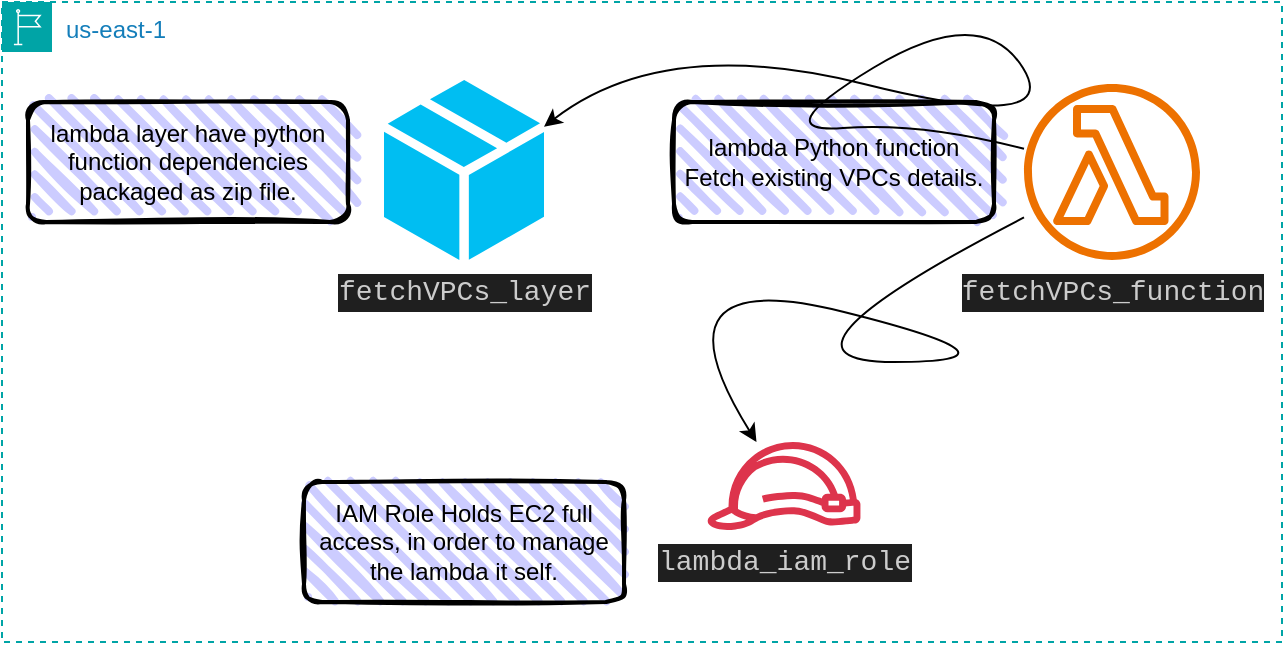 <mxfile version="22.1.2" type="device">
  <diagram name="Page-1" id="mc6PUCPOcYZVAAoVkP60">
    <mxGraphModel dx="678" dy="432" grid="1" gridSize="10" guides="1" tooltips="1" connect="1" arrows="1" fold="1" page="1" pageScale="1" pageWidth="850" pageHeight="1100" math="0" shadow="0">
      <root>
        <mxCell id="0" />
        <mxCell id="1" parent="0" />
        <mxCell id="-p60_nQLc98g8RZS53xo-1" value="us-east-1" style="points=[[0,0],[0.25,0],[0.5,0],[0.75,0],[1,0],[1,0.25],[1,0.5],[1,0.75],[1,1],[0.75,1],[0.5,1],[0.25,1],[0,1],[0,0.75],[0,0.5],[0,0.25]];outlineConnect=0;gradientColor=none;html=1;whiteSpace=wrap;fontSize=12;fontStyle=0;container=1;pointerEvents=0;collapsible=0;recursiveResize=0;shape=mxgraph.aws4.group;grIcon=mxgraph.aws4.group_region;strokeColor=#00A4A6;fillColor=none;verticalAlign=top;align=left;spacingLeft=30;fontColor=#147EBA;dashed=1;" vertex="1" parent="1">
          <mxGeometry x="90" y="80" width="640" height="320" as="geometry" />
        </mxCell>
        <mxCell id="-p60_nQLc98g8RZS53xo-6" value="&lt;div style=&quot;color: rgb(204, 204, 204); background-color: rgb(31, 31, 31); font-family: Consolas, &amp;quot;Courier New&amp;quot;, monospace; font-size: 14px; line-height: 19px;&quot;&gt;fetchVPCs_layer&lt;/div&gt;" style="verticalLabelPosition=bottom;html=1;verticalAlign=top;align=center;strokeColor=none;fillColor=#00BEF2;shape=mxgraph.azure.cloud_service_package_file;" vertex="1" parent="-p60_nQLc98g8RZS53xo-1">
          <mxGeometry x="191" y="39" width="80" height="90" as="geometry" />
        </mxCell>
        <mxCell id="-p60_nQLc98g8RZS53xo-2" value="&lt;div style=&quot;color: rgb(204, 204, 204); background-color: rgb(31, 31, 31); font-family: Consolas, &amp;quot;Courier New&amp;quot;, monospace; font-size: 14px; line-height: 19px;&quot;&gt;fetchVPCs_function&lt;/div&gt;" style="sketch=0;outlineConnect=0;fontColor=#232F3E;gradientColor=none;fillColor=#ED7100;strokeColor=none;dashed=0;verticalLabelPosition=bottom;verticalAlign=top;align=center;html=1;fontSize=12;fontStyle=0;aspect=fixed;pointerEvents=1;shape=mxgraph.aws4.lambda_function;" vertex="1" parent="-p60_nQLc98g8RZS53xo-1">
          <mxGeometry x="511" y="41" width="88" height="88" as="geometry" />
        </mxCell>
        <mxCell id="-p60_nQLc98g8RZS53xo-7" value="&lt;div style=&quot;color: rgb(204, 204, 204); background-color: rgb(31, 31, 31); font-family: Consolas, &amp;quot;Courier New&amp;quot;, monospace; font-size: 14px; line-height: 19px;&quot;&gt;lambda_iam_role&lt;/div&gt;" style="sketch=0;outlineConnect=0;fontColor=#232F3E;gradientColor=none;fillColor=#DD344C;strokeColor=none;dashed=0;verticalLabelPosition=bottom;verticalAlign=top;align=center;html=1;fontSize=12;fontStyle=0;aspect=fixed;pointerEvents=1;shape=mxgraph.aws4.role;" vertex="1" parent="-p60_nQLc98g8RZS53xo-1">
          <mxGeometry x="352" y="220" width="78" height="44" as="geometry" />
        </mxCell>
        <mxCell id="-p60_nQLc98g8RZS53xo-8" value="" style="curved=1;endArrow=classic;html=1;rounded=0;" edge="1" parent="-p60_nQLc98g8RZS53xo-1" source="-p60_nQLc98g8RZS53xo-2" target="-p60_nQLc98g8RZS53xo-7">
          <mxGeometry width="50" height="50" relative="1" as="geometry">
            <mxPoint x="321" y="180" as="sourcePoint" />
            <mxPoint x="371" y="130" as="targetPoint" />
            <Array as="points">
              <mxPoint x="371" y="180" />
              <mxPoint x="521" y="180" />
              <mxPoint x="321" y="130" />
            </Array>
          </mxGeometry>
        </mxCell>
        <mxCell id="-p60_nQLc98g8RZS53xo-9" value="IAM Role Holds EC2 full access, in order to manage the lambda it self." style="rounded=1;whiteSpace=wrap;html=1;strokeWidth=2;fillWeight=4;hachureGap=8;hachureAngle=45;fillColor=#CCCCFF;sketch=1;" vertex="1" parent="-p60_nQLc98g8RZS53xo-1">
          <mxGeometry x="151" y="240" width="160" height="60" as="geometry" />
        </mxCell>
        <mxCell id="-p60_nQLc98g8RZS53xo-10" value="lambda Python function Fetch existing VPCs details." style="rounded=1;whiteSpace=wrap;html=1;strokeWidth=2;fillWeight=4;hachureGap=8;hachureAngle=45;fillColor=#CCCCFF;sketch=1;" vertex="1" parent="-p60_nQLc98g8RZS53xo-1">
          <mxGeometry x="336" y="50" width="160" height="60" as="geometry" />
        </mxCell>
        <mxCell id="-p60_nQLc98g8RZS53xo-11" value="lambda layer have python function dependencies packaged as zip file." style="rounded=1;whiteSpace=wrap;html=1;strokeWidth=2;fillWeight=4;hachureGap=8;hachureAngle=45;fillColor=#CCCCFF;sketch=1;" vertex="1" parent="-p60_nQLc98g8RZS53xo-1">
          <mxGeometry x="13" y="50" width="160" height="60" as="geometry" />
        </mxCell>
        <mxCell id="-p60_nQLc98g8RZS53xo-12" value="" style="curved=1;endArrow=classic;html=1;rounded=0;entryX=1;entryY=0.26;entryDx=0;entryDy=0;entryPerimeter=0;" edge="1" parent="-p60_nQLc98g8RZS53xo-1" source="-p60_nQLc98g8RZS53xo-2" target="-p60_nQLc98g8RZS53xo-6">
          <mxGeometry width="50" height="50" relative="1" as="geometry">
            <mxPoint x="521" y="-6" as="sourcePoint" />
            <mxPoint x="387" y="106" as="targetPoint" />
            <Array as="points">
              <mxPoint x="460" y="60" />
              <mxPoint x="381" y="66" />
              <mxPoint x="490" />
              <mxPoint x="531" y="66" />
              <mxPoint x="331" y="16" />
            </Array>
          </mxGeometry>
        </mxCell>
      </root>
    </mxGraphModel>
  </diagram>
</mxfile>

